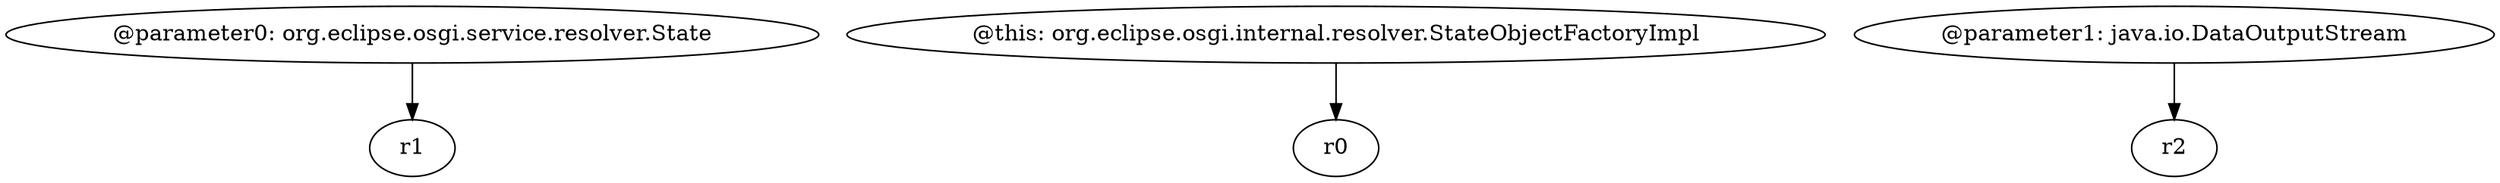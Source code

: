digraph g {
0[label="@parameter0: org.eclipse.osgi.service.resolver.State"]
1[label="r1"]
0->1[label=""]
2[label="@this: org.eclipse.osgi.internal.resolver.StateObjectFactoryImpl"]
3[label="r0"]
2->3[label=""]
4[label="@parameter1: java.io.DataOutputStream"]
5[label="r2"]
4->5[label=""]
}